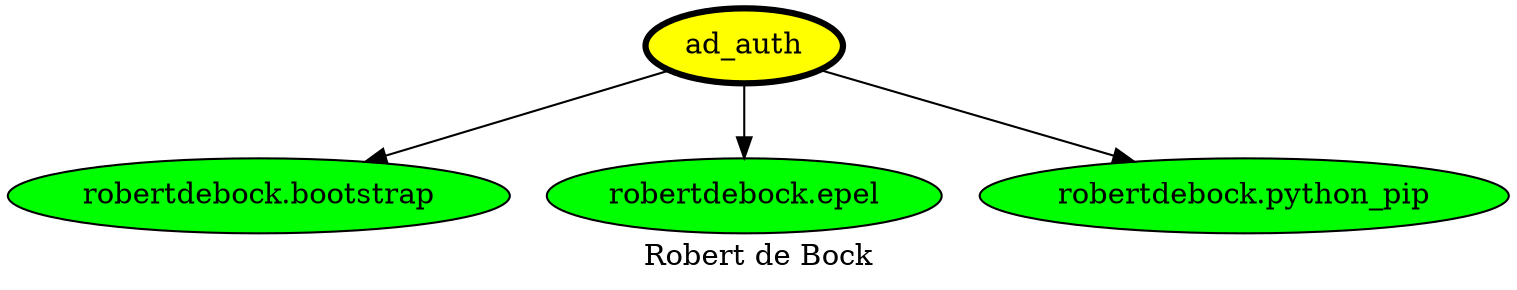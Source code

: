 digraph PhiloDilemma {
  label = "Robert de Bock" ;
  overlap=false
  {
    "ad_auth" [fillcolor=yellow style=filled penwidth=3]
    "robertdebock.bootstrap" [fillcolor=green style=filled]
    "robertdebock.epel" [fillcolor=green style=filled]
    "robertdebock.python_pip" [fillcolor=green style=filled]
  }
  "ad_auth" -> "robertdebock.bootstrap"
  "ad_auth" -> "robertdebock.epel"
  "ad_auth" -> "robertdebock.python_pip"
}
